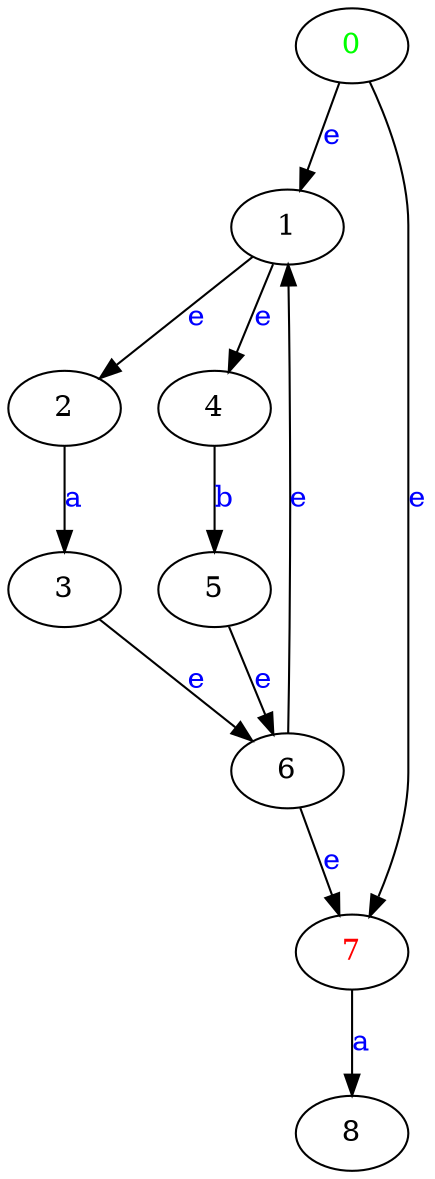 digraph G {
	"1"->"2"[ label=<<font color="blue">e</font>> ];
	"3"->"6"[ label=<<font color="blue">e</font>> ];
	"5"->"6"[ label=<<font color="blue">e</font>> ];
	"6"->"1"[ label=<<font color="blue">e</font>> ];
	"7"->"8"[ label=<<font color="blue">a</font>> ];
	"0"->"1"[ label=<<font color="blue">e</font>> ];
	"1"->"4"[ label=<<font color="blue">e</font>> ];
	"2"->"3"[ label=<<font color="blue">a</font>> ];
	"4"->"5"[ label=<<font color="blue">b</font>> ];
	"6"->"7"[ label=<<font color="blue">e</font>> ];
	"0"->"7"[ label=<<font color="blue">e</font>> ];
	"0" [ label=<<font color="green">0</font>> ];
	"1";
	"2";
	"3";
	"4";
	"5";
	"6";
	"7" [ label=<<font color="red">7</font>> ];
	"8";

}
